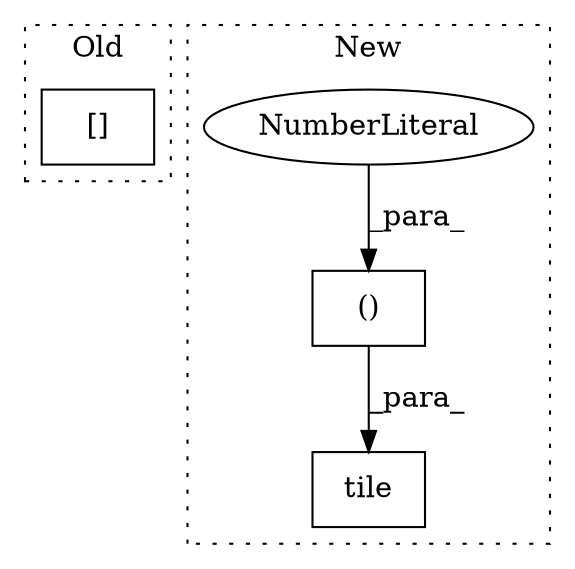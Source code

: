 digraph G {
subgraph cluster0 {
1 [label="[]" a="2" s="729,757" l="5,1" shape="box"];
label = "Old";
style="dotted";
}
subgraph cluster1 {
2 [label="tile" a="32" s="534,599" l="5,2" shape="box"];
3 [label="()" a="106" s="572" l="27" shape="box"];
4 [label="NumberLiteral" a="34" s="598" l="1" shape="ellipse"];
label = "New";
style="dotted";
}
3 -> 2 [label="_para_"];
4 -> 3 [label="_para_"];
}